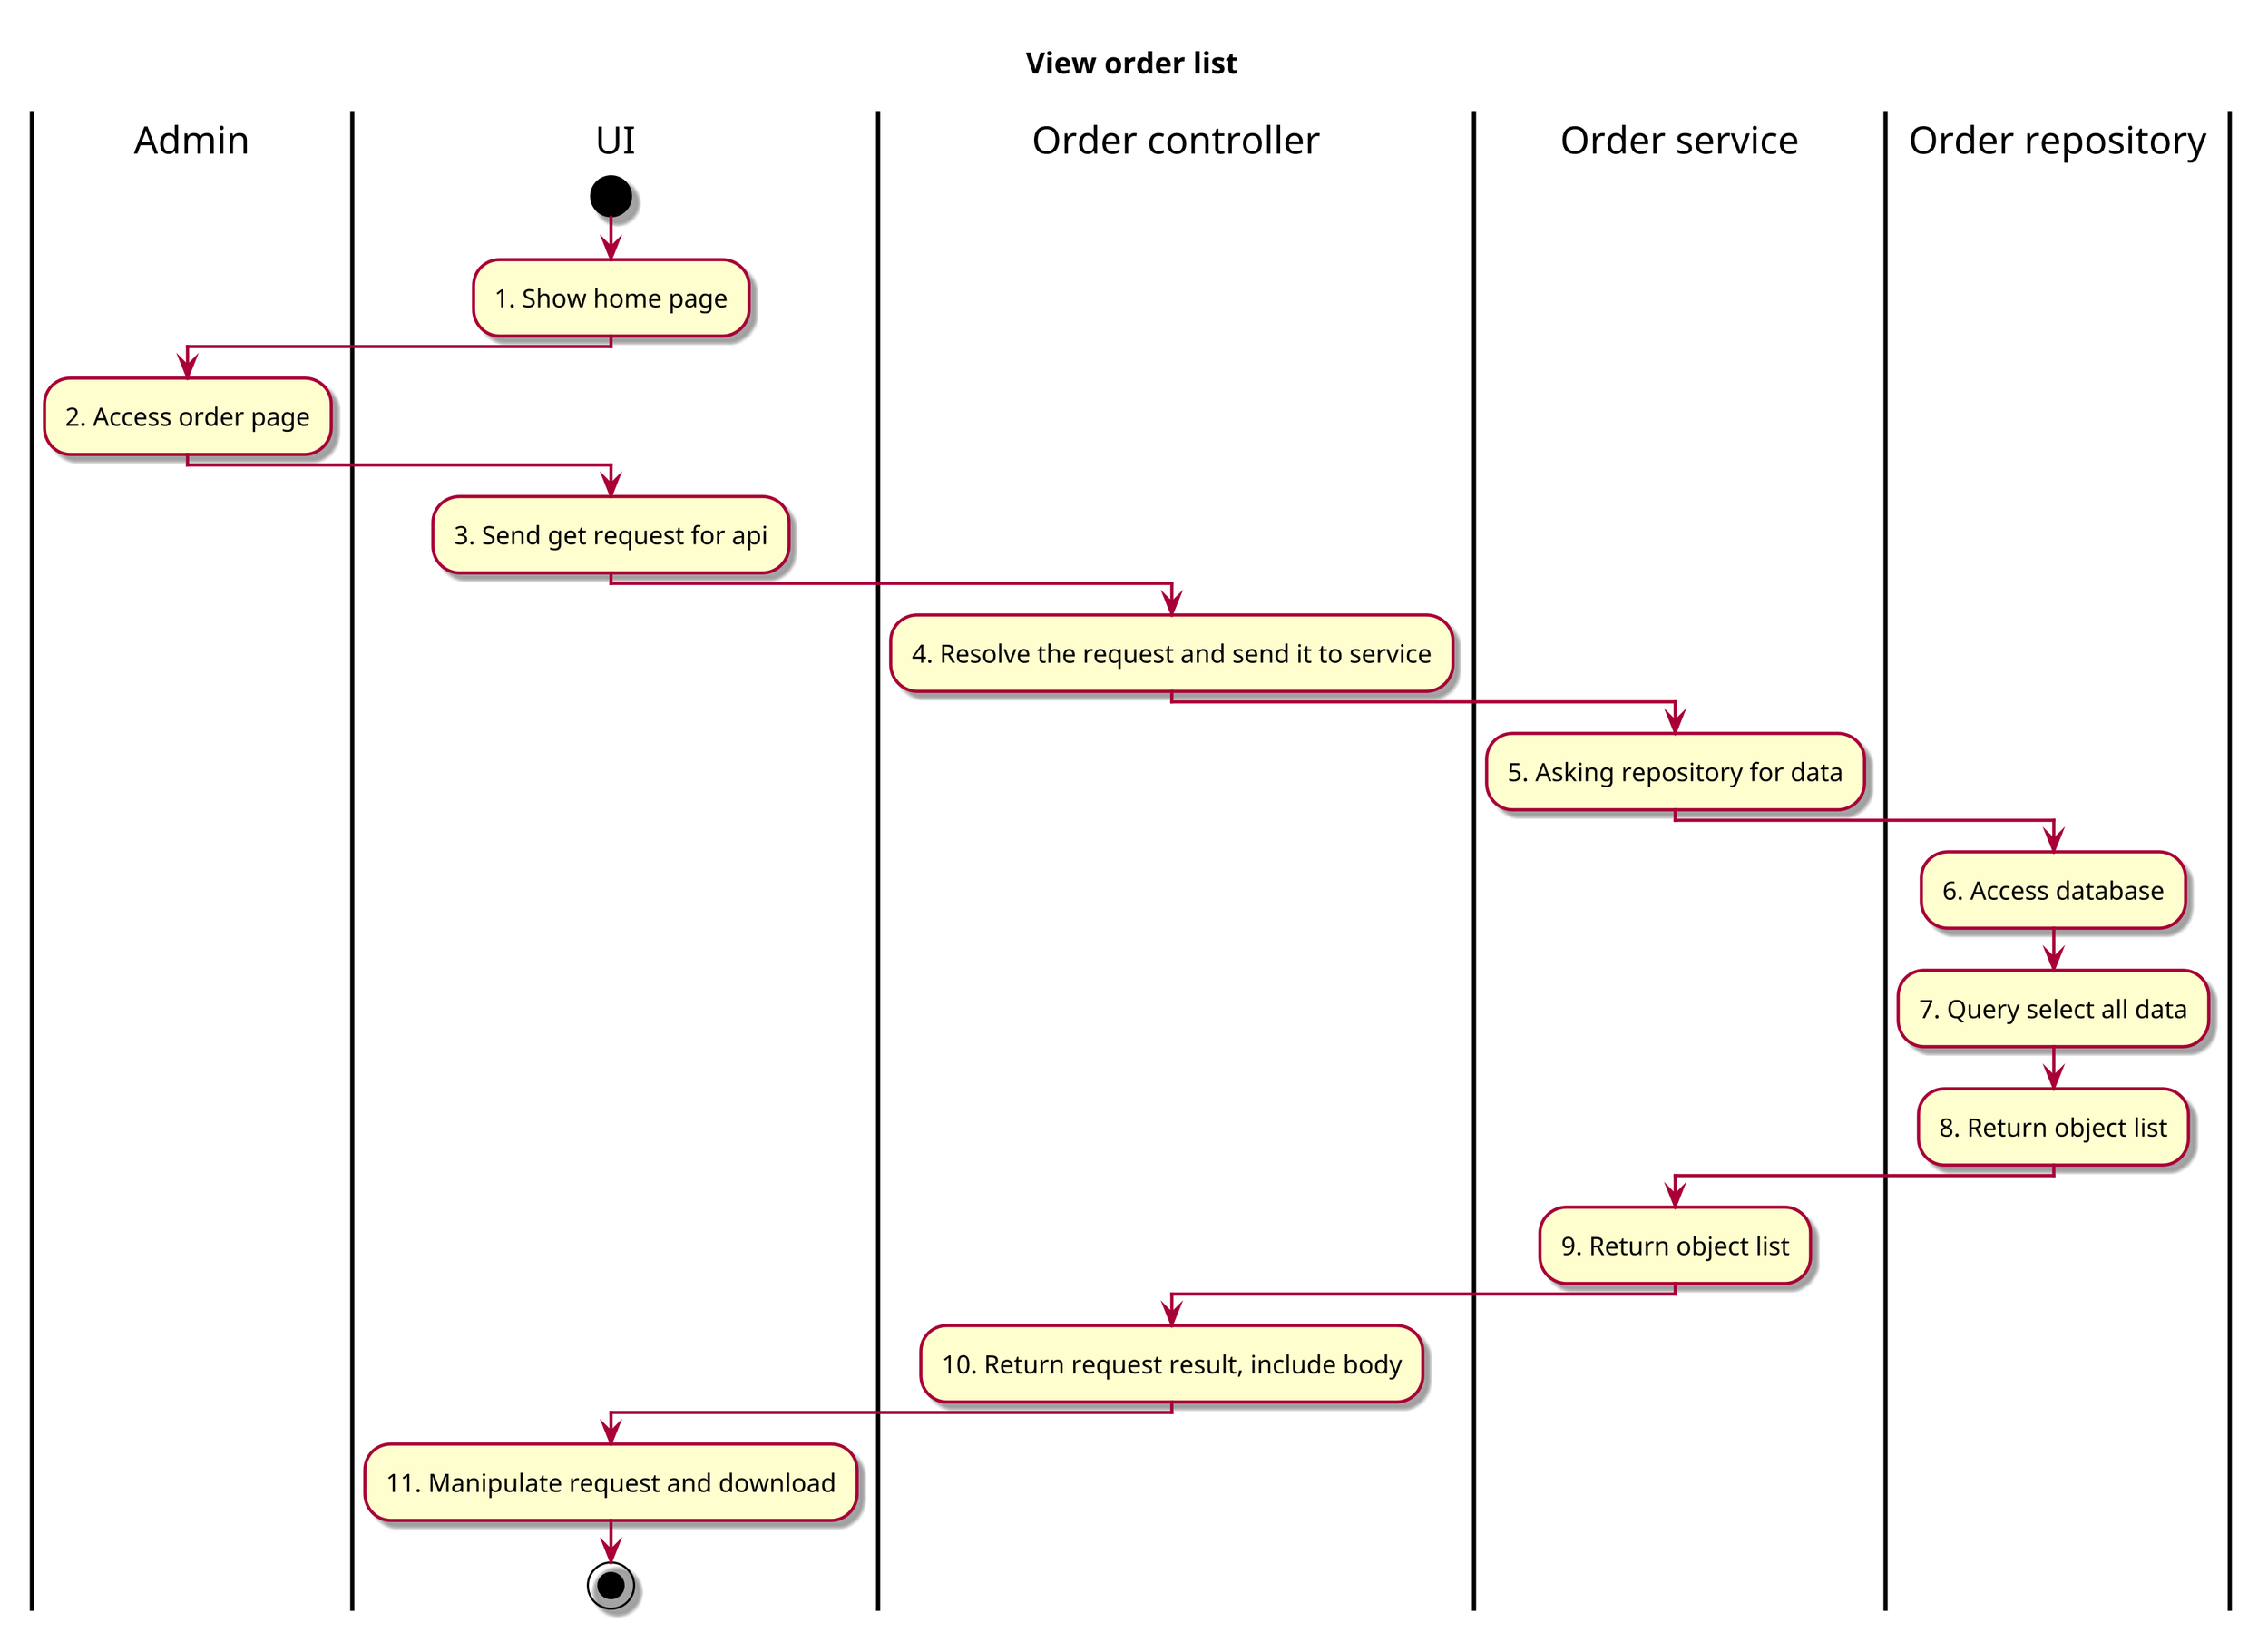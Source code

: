 @startuml ActExport order list
skin rose
!pragma useVerticalIf on
scale 3

title "View order list"

|Admin|
|UI|
start
    :1. Show home page;
    |Admin|
    :2. Access order page;
    |UI|
    :3. Send get request for api;
    |Order controller|
    :4. Resolve the request and send it to service;
    |Order service|
    :5. Asking repository for data;
    |Order repository|
    :6. Access database;
    :7. Query select all data;
    :8. Return object list;
    |Order service|
    :9. Return object list;
    |Order controller|
    :10. Return request result, include body;
    |UI|
    :11. Manipulate request and download;
stop


@enduml